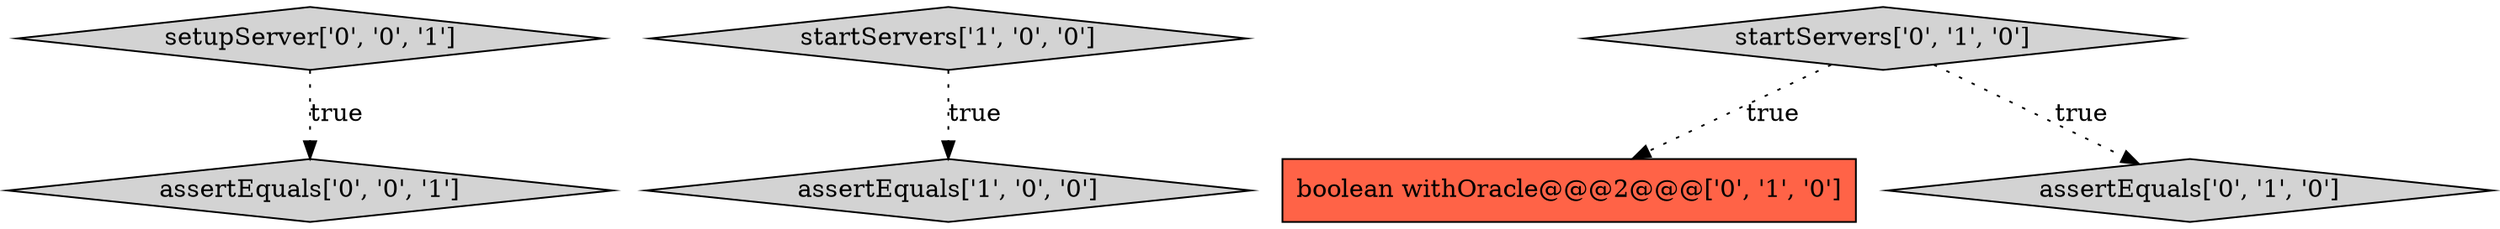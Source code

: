 digraph {
6 [style = filled, label = "setupServer['0', '0', '1']", fillcolor = lightgray, shape = diamond image = "AAA0AAABBB3BBB"];
1 [style = filled, label = "assertEquals['1', '0', '0']", fillcolor = lightgray, shape = diamond image = "AAA0AAABBB1BBB"];
0 [style = filled, label = "startServers['1', '0', '0']", fillcolor = lightgray, shape = diamond image = "AAA0AAABBB1BBB"];
5 [style = filled, label = "assertEquals['0', '0', '1']", fillcolor = lightgray, shape = diamond image = "AAA0AAABBB3BBB"];
2 [style = filled, label = "startServers['0', '1', '0']", fillcolor = lightgray, shape = diamond image = "AAA0AAABBB2BBB"];
3 [style = filled, label = "boolean withOracle@@@2@@@['0', '1', '0']", fillcolor = tomato, shape = box image = "AAA0AAABBB2BBB"];
4 [style = filled, label = "assertEquals['0', '1', '0']", fillcolor = lightgray, shape = diamond image = "AAA0AAABBB2BBB"];
0->1 [style = dotted, label="true"];
2->3 [style = dotted, label="true"];
2->4 [style = dotted, label="true"];
6->5 [style = dotted, label="true"];
}
